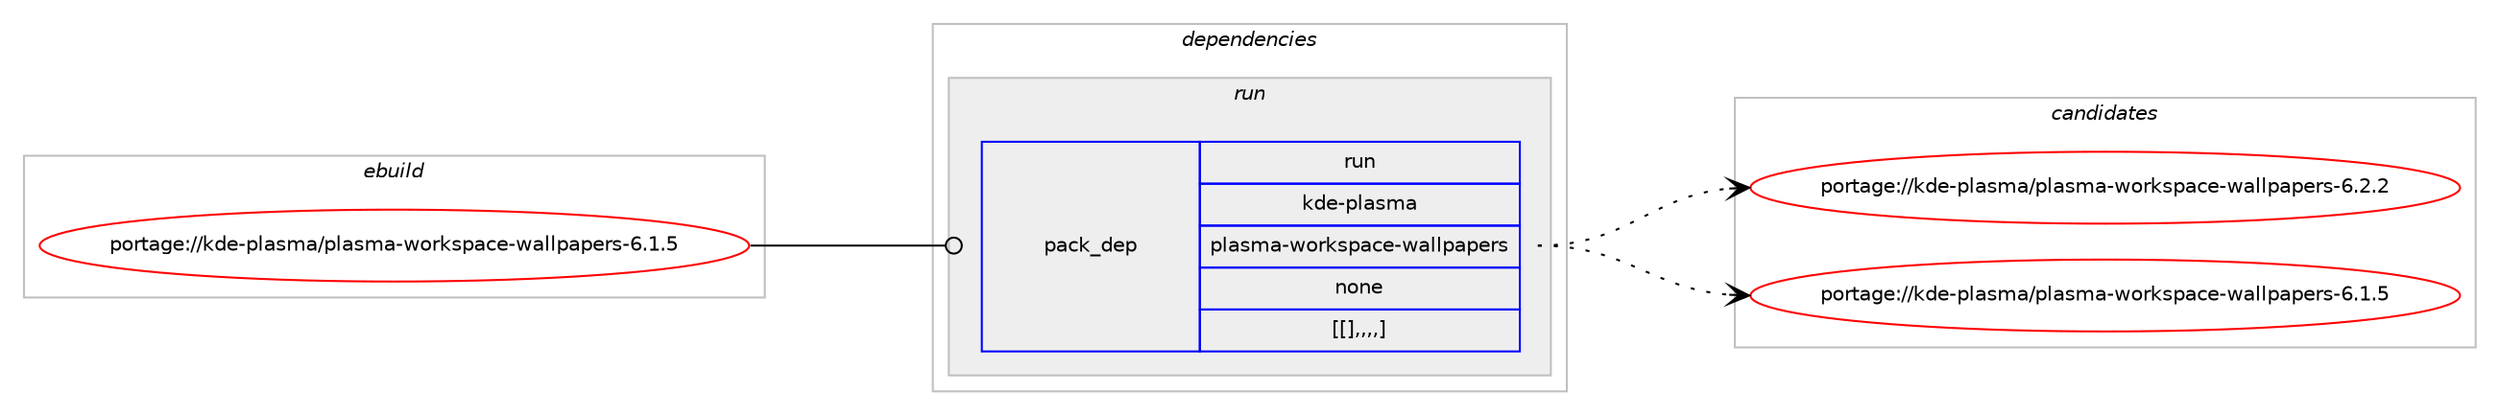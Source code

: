 digraph prolog {

# *************
# Graph options
# *************

newrank=true;
concentrate=true;
compound=true;
graph [rankdir=LR,fontname=Helvetica,fontsize=10,ranksep=1.5];#, ranksep=2.5, nodesep=0.2];
edge  [arrowhead=vee];
node  [fontname=Helvetica,fontsize=10];

# **********
# The ebuild
# **********

subgraph cluster_leftcol {
color=gray;
label=<<i>ebuild</i>>;
id [label="portage://kde-plasma/plasma-workspace-wallpapers-6.1.5", color=red, width=4, href="../kde-plasma/plasma-workspace-wallpapers-6.1.5.svg"];
}

# ****************
# The dependencies
# ****************

subgraph cluster_midcol {
color=gray;
label=<<i>dependencies</i>>;
subgraph cluster_compile {
fillcolor="#eeeeee";
style=filled;
label=<<i>compile</i>>;
}
subgraph cluster_compileandrun {
fillcolor="#eeeeee";
style=filled;
label=<<i>compile and run</i>>;
}
subgraph cluster_run {
fillcolor="#eeeeee";
style=filled;
label=<<i>run</i>>;
subgraph pack216100 {
dependency292616 [label=<<TABLE BORDER="0" CELLBORDER="1" CELLSPACING="0" CELLPADDING="4" WIDTH="220"><TR><TD ROWSPAN="6" CELLPADDING="30">pack_dep</TD></TR><TR><TD WIDTH="110">run</TD></TR><TR><TD>kde-plasma</TD></TR><TR><TD>plasma-workspace-wallpapers</TD></TR><TR><TD>none</TD></TR><TR><TD>[[],,,,]</TD></TR></TABLE>>, shape=none, color=blue];
}
id:e -> dependency292616:w [weight=20,style="solid",arrowhead="odot"];
}
}

# **************
# The candidates
# **************

subgraph cluster_choices {
rank=same;
color=gray;
label=<<i>candidates</i>>;

subgraph choice215089 {
color=black;
nodesep=1;
choice107100101451121089711510997471121089711510997451191111141071151129799101451199710810811297112101114115455446504650 [label="portage://kde-plasma/plasma-workspace-wallpapers-6.2.2", color=red, width=4,href="../kde-plasma/plasma-workspace-wallpapers-6.2.2.svg"];
choice107100101451121089711510997471121089711510997451191111141071151129799101451199710810811297112101114115455446494653 [label="portage://kde-plasma/plasma-workspace-wallpapers-6.1.5", color=red, width=4,href="../kde-plasma/plasma-workspace-wallpapers-6.1.5.svg"];
dependency292616:e -> choice107100101451121089711510997471121089711510997451191111141071151129799101451199710810811297112101114115455446504650:w [style=dotted,weight="100"];
dependency292616:e -> choice107100101451121089711510997471121089711510997451191111141071151129799101451199710810811297112101114115455446494653:w [style=dotted,weight="100"];
}
}

}
